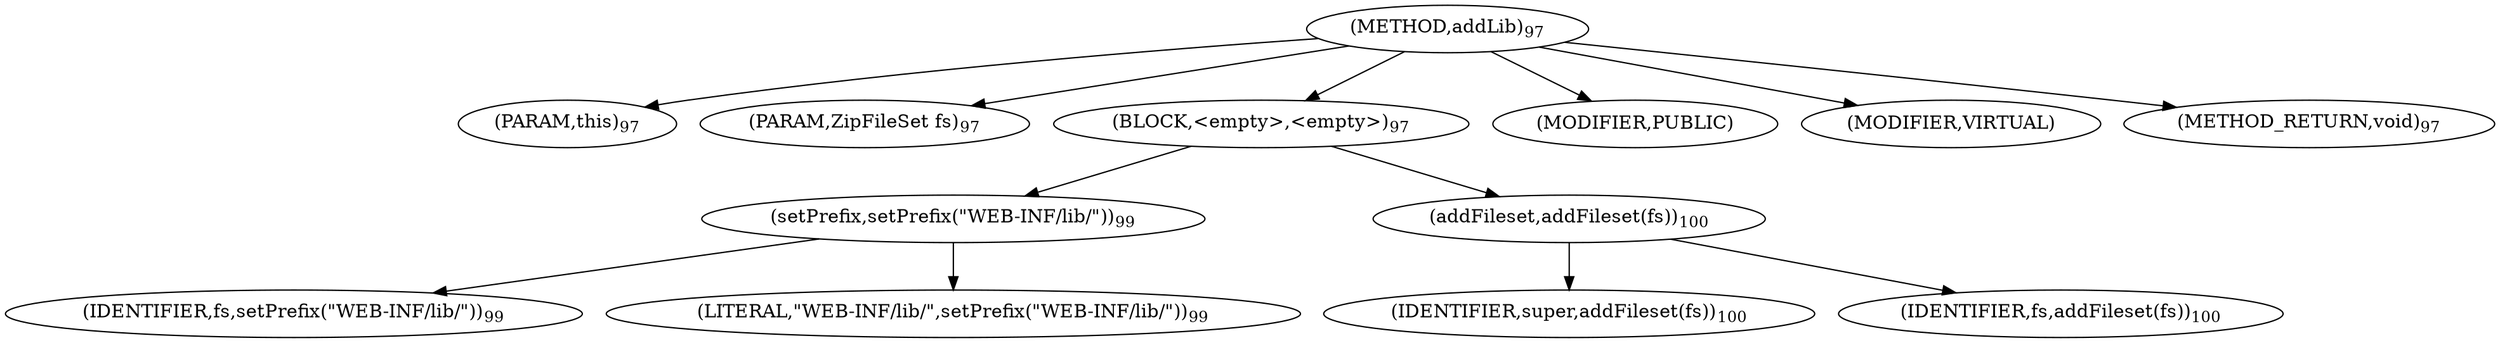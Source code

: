 digraph "addLib" {  
"107" [label = <(METHOD,addLib)<SUB>97</SUB>> ]
"108" [label = <(PARAM,this)<SUB>97</SUB>> ]
"109" [label = <(PARAM,ZipFileSet fs)<SUB>97</SUB>> ]
"110" [label = <(BLOCK,&lt;empty&gt;,&lt;empty&gt;)<SUB>97</SUB>> ]
"111" [label = <(setPrefix,setPrefix(&quot;WEB-INF/lib/&quot;))<SUB>99</SUB>> ]
"112" [label = <(IDENTIFIER,fs,setPrefix(&quot;WEB-INF/lib/&quot;))<SUB>99</SUB>> ]
"113" [label = <(LITERAL,&quot;WEB-INF/lib/&quot;,setPrefix(&quot;WEB-INF/lib/&quot;))<SUB>99</SUB>> ]
"114" [label = <(addFileset,addFileset(fs))<SUB>100</SUB>> ]
"115" [label = <(IDENTIFIER,super,addFileset(fs))<SUB>100</SUB>> ]
"116" [label = <(IDENTIFIER,fs,addFileset(fs))<SUB>100</SUB>> ]
"117" [label = <(MODIFIER,PUBLIC)> ]
"118" [label = <(MODIFIER,VIRTUAL)> ]
"119" [label = <(METHOD_RETURN,void)<SUB>97</SUB>> ]
  "107" -> "108" 
  "107" -> "109" 
  "107" -> "110" 
  "107" -> "117" 
  "107" -> "118" 
  "107" -> "119" 
  "110" -> "111" 
  "110" -> "114" 
  "111" -> "112" 
  "111" -> "113" 
  "114" -> "115" 
  "114" -> "116" 
}
